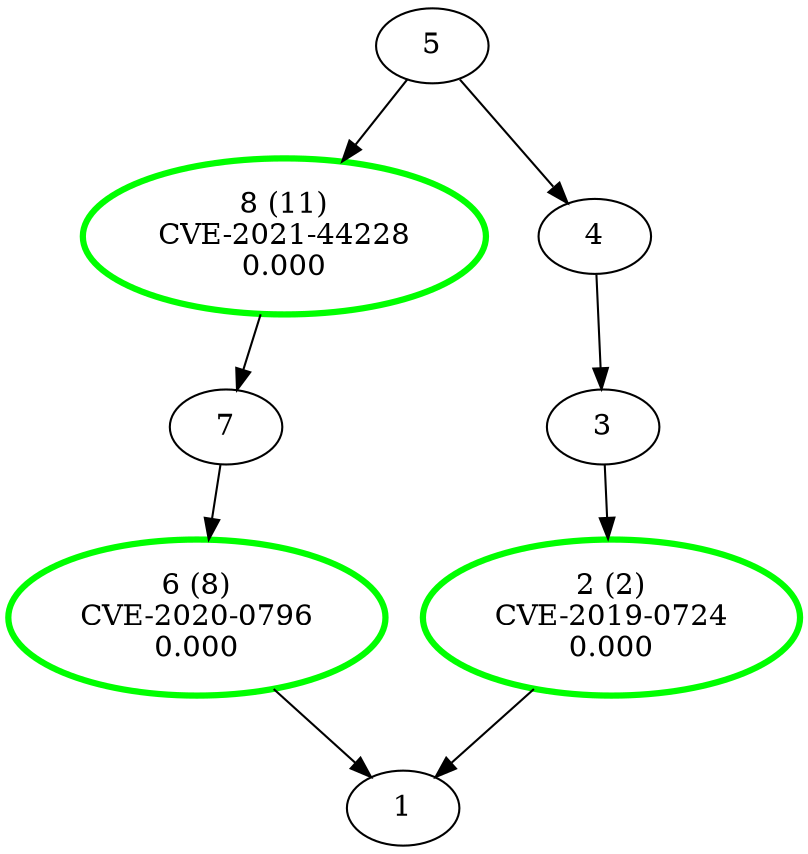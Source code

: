 digraph G {
  2 [label="2 (2)\nCVE-2019-0724\n0.000", color="#00FF00", penwidth=3, shape="ellipse"];
  6 [label="6 (8)\nCVE-2020-0796\n0.000", color="#00FF00", penwidth=3, shape="ellipse"];
  8 [label="8 (11)\nCVE-2021-44228\n0.000", color="#00FF00", penwidth=3, shape="ellipse"];
  5 -> 4;
  5 -> 8;
  4 -> 3;
  3 -> 2;
  2 -> 1;
  8 -> 7;
  7 -> 6;
  6 -> 1;
}
